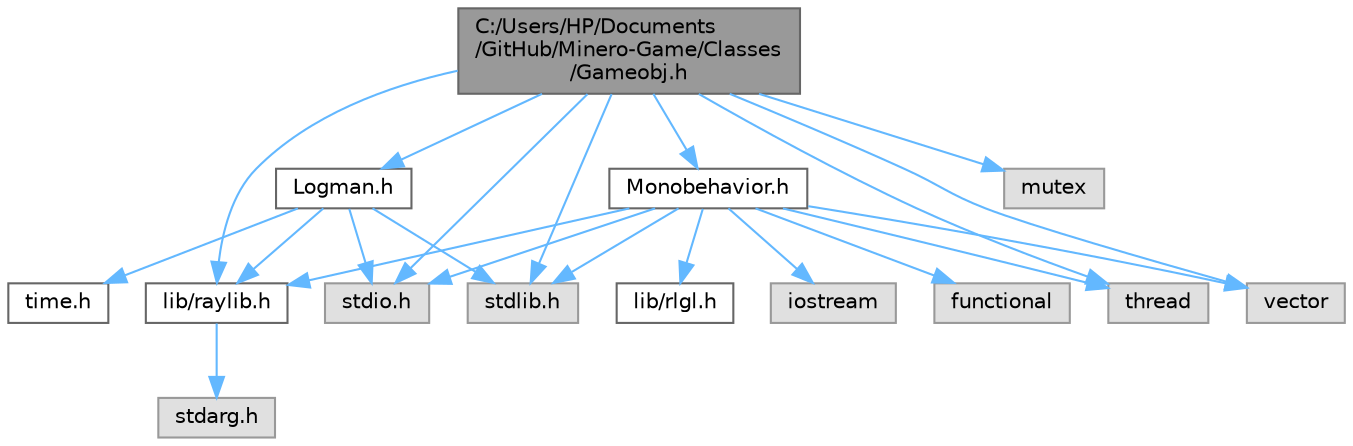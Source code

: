 digraph "C:/Users/HP/Documents/GitHub/Minero-Game/Classes/Gameobj.h"
{
 // LATEX_PDF_SIZE
  bgcolor="transparent";
  edge [fontname=Helvetica,fontsize=10,labelfontname=Helvetica,labelfontsize=10];
  node [fontname=Helvetica,fontsize=10,shape=box,height=0.2,width=0.4];
  Node1 [id="Node000001",label="C:/Users/HP/Documents\l/GitHub/Minero-Game/Classes\l/Gameobj.h",height=0.2,width=0.4,color="gray40", fillcolor="grey60", style="filled", fontcolor="black",tooltip=" "];
  Node1 -> Node2 [id="edge43_Node000001_Node000002",color="steelblue1",style="solid",tooltip=" "];
  Node2 [id="Node000002",label="lib/raylib.h",height=0.2,width=0.4,color="grey40", fillcolor="white", style="filled",URL="$_classes_2lib_2raylib_8h.html",tooltip=" "];
  Node2 -> Node3 [id="edge44_Node000002_Node000003",color="steelblue1",style="solid",tooltip=" "];
  Node3 [id="Node000003",label="stdarg.h",height=0.2,width=0.4,color="grey60", fillcolor="#E0E0E0", style="filled",tooltip=" "];
  Node1 -> Node4 [id="edge45_Node000001_Node000004",color="steelblue1",style="solid",tooltip=" "];
  Node4 [id="Node000004",label="Monobehavior.h",height=0.2,width=0.4,color="grey40", fillcolor="white", style="filled",URL="$_monobehavior_8h.html",tooltip=" "];
  Node4 -> Node2 [id="edge46_Node000004_Node000002",color="steelblue1",style="solid",tooltip=" "];
  Node4 -> Node5 [id="edge47_Node000004_Node000005",color="steelblue1",style="solid",tooltip=" "];
  Node5 [id="Node000005",label="lib/rlgl.h",height=0.2,width=0.4,color="grey40", fillcolor="white", style="filled",URL="$_classes_2lib_2rlgl_8h.html",tooltip=" "];
  Node4 -> Node6 [id="edge48_Node000004_Node000006",color="steelblue1",style="solid",tooltip=" "];
  Node6 [id="Node000006",label="stdio.h",height=0.2,width=0.4,color="grey60", fillcolor="#E0E0E0", style="filled",tooltip=" "];
  Node4 -> Node7 [id="edge49_Node000004_Node000007",color="steelblue1",style="solid",tooltip=" "];
  Node7 [id="Node000007",label="stdlib.h",height=0.2,width=0.4,color="grey60", fillcolor="#E0E0E0", style="filled",tooltip=" "];
  Node4 -> Node8 [id="edge50_Node000004_Node000008",color="steelblue1",style="solid",tooltip=" "];
  Node8 [id="Node000008",label="iostream",height=0.2,width=0.4,color="grey60", fillcolor="#E0E0E0", style="filled",tooltip=" "];
  Node4 -> Node9 [id="edge51_Node000004_Node000009",color="steelblue1",style="solid",tooltip=" "];
  Node9 [id="Node000009",label="thread",height=0.2,width=0.4,color="grey60", fillcolor="#E0E0E0", style="filled",tooltip=" "];
  Node4 -> Node10 [id="edge52_Node000004_Node000010",color="steelblue1",style="solid",tooltip=" "];
  Node10 [id="Node000010",label="vector",height=0.2,width=0.4,color="grey60", fillcolor="#E0E0E0", style="filled",tooltip=" "];
  Node4 -> Node11 [id="edge53_Node000004_Node000011",color="steelblue1",style="solid",tooltip=" "];
  Node11 [id="Node000011",label="functional",height=0.2,width=0.4,color="grey60", fillcolor="#E0E0E0", style="filled",tooltip=" "];
  Node1 -> Node12 [id="edge54_Node000001_Node000012",color="steelblue1",style="solid",tooltip=" "];
  Node12 [id="Node000012",label="Logman.h",height=0.2,width=0.4,color="grey40", fillcolor="white", style="filled",URL="$_logman_8h.html",tooltip=" "];
  Node12 -> Node6 [id="edge55_Node000012_Node000006",color="steelblue1",style="solid",tooltip=" "];
  Node12 -> Node7 [id="edge56_Node000012_Node000007",color="steelblue1",style="solid",tooltip=" "];
  Node12 -> Node13 [id="edge57_Node000012_Node000013",color="steelblue1",style="solid",tooltip=" "];
  Node13 [id="Node000013",label="time.h",height=0.2,width=0.4,color="grey40", fillcolor="white", style="filled",URL="$_classes_2_time_8h.html",tooltip=" "];
  Node12 -> Node2 [id="edge58_Node000012_Node000002",color="steelblue1",style="solid",tooltip=" "];
  Node1 -> Node6 [id="edge59_Node000001_Node000006",color="steelblue1",style="solid",tooltip=" "];
  Node1 -> Node7 [id="edge60_Node000001_Node000007",color="steelblue1",style="solid",tooltip=" "];
  Node1 -> Node10 [id="edge61_Node000001_Node000010",color="steelblue1",style="solid",tooltip=" "];
  Node1 -> Node9 [id="edge62_Node000001_Node000009",color="steelblue1",style="solid",tooltip=" "];
  Node1 -> Node14 [id="edge63_Node000001_Node000014",color="steelblue1",style="solid",tooltip=" "];
  Node14 [id="Node000014",label="mutex",height=0.2,width=0.4,color="grey60", fillcolor="#E0E0E0", style="filled",tooltip=" "];
}
